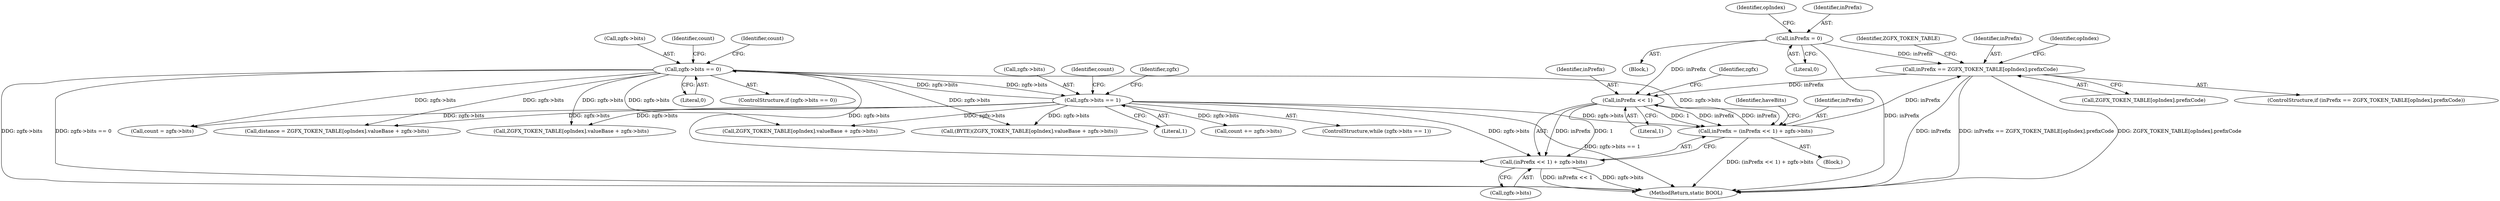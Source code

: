 digraph "0_FreeRDP_17c363a5162fd4dc77b1df54e48d7bd9bf6b3be7_0@array" {
"1000265" [label="(Call,inPrefix == ZGFX_TOKEN_TABLE[opIndex].prefixCode)"];
"1000224" [label="(Call,inPrefix = 0)"];
"1000253" [label="(Call,inPrefix = (inPrefix << 1) + zgfx->bits)"];
"1000256" [label="(Call,inPrefix << 1)"];
"1000265" [label="(Call,inPrefix == ZGFX_TOKEN_TABLE[opIndex].prefixCode)"];
"1000364" [label="(Call,zgfx->bits == 0)"];
"1000385" [label="(Call,zgfx->bits == 1)"];
"1000255" [label="(Call,(inPrefix << 1) + zgfx->bits)"];
"1000224" [label="(Call,inPrefix = 0)"];
"1000255" [label="(Call,(inPrefix << 1) + zgfx->bits)"];
"1000258" [label="(Literal,1)"];
"1000400" [label="(Identifier,zgfx)"];
"1000267" [label="(Call,ZGFX_TOKEN_TABLE[opIndex].prefixCode)"];
"1000385" [label="(Call,zgfx->bits == 1)"];
"1000440" [label="(Call,count = zgfx->bits)"];
"1000226" [label="(Literal,0)"];
"1000239" [label="(Identifier,opIndex)"];
"1000254" [label="(Identifier,inPrefix)"];
"1000265" [label="(Call,inPrefix == ZGFX_TOKEN_TABLE[opIndex].prefixCode)"];
"1000291" [label="(Call,(BYTE)(ZGFX_TOKEN_TABLE[opIndex].valueBase + zgfx->bits))"];
"1000220" [label="(Block,)"];
"1000277" [label="(Identifier,ZGFX_TOKEN_TABLE)"];
"1000389" [label="(Literal,1)"];
"1000368" [label="(Literal,0)"];
"1000264" [label="(ControlStructure,if (inPrefix == ZGFX_TOKEN_TABLE[opIndex].prefixCode))"];
"1000253" [label="(Call,inPrefix = (inPrefix << 1) + zgfx->bits)"];
"1000386" [label="(Call,zgfx->bits)"];
"1000257" [label="(Identifier,inPrefix)"];
"1000256" [label="(Call,inPrefix << 1)"];
"1000266" [label="(Identifier,inPrefix)"];
"1000344" [label="(Call,distance = ZGFX_TOKEN_TABLE[opIndex].valueBase + zgfx->bits)"];
"1000392" [label="(Identifier,count)"];
"1000229" [label="(Identifier,opIndex)"];
"1000364" [label="(Call,zgfx->bits == 0)"];
"1000402" [label="(Call,count += zgfx->bits)"];
"1000259" [label="(Call,zgfx->bits)"];
"1000501" [label="(MethodReturn,static BOOL)"];
"1000363" [label="(ControlStructure,if (zgfx->bits == 0))"];
"1000249" [label="(Block,)"];
"1000376" [label="(Identifier,count)"];
"1000384" [label="(ControlStructure,while (zgfx->bits == 1))"];
"1000260" [label="(Identifier,zgfx)"];
"1000371" [label="(Identifier,count)"];
"1000346" [label="(Call,ZGFX_TOKEN_TABLE[opIndex].valueBase + zgfx->bits)"];
"1000293" [label="(Call,ZGFX_TOKEN_TABLE[opIndex].valueBase + zgfx->bits)"];
"1000365" [label="(Call,zgfx->bits)"];
"1000225" [label="(Identifier,inPrefix)"];
"1000263" [label="(Identifier,haveBits)"];
"1000265" -> "1000264"  [label="AST: "];
"1000265" -> "1000267"  [label="CFG: "];
"1000266" -> "1000265"  [label="AST: "];
"1000267" -> "1000265"  [label="AST: "];
"1000277" -> "1000265"  [label="CFG: "];
"1000239" -> "1000265"  [label="CFG: "];
"1000265" -> "1000501"  [label="DDG: inPrefix == ZGFX_TOKEN_TABLE[opIndex].prefixCode"];
"1000265" -> "1000501"  [label="DDG: ZGFX_TOKEN_TABLE[opIndex].prefixCode"];
"1000265" -> "1000501"  [label="DDG: inPrefix"];
"1000265" -> "1000256"  [label="DDG: inPrefix"];
"1000224" -> "1000265"  [label="DDG: inPrefix"];
"1000253" -> "1000265"  [label="DDG: inPrefix"];
"1000224" -> "1000220"  [label="AST: "];
"1000224" -> "1000226"  [label="CFG: "];
"1000225" -> "1000224"  [label="AST: "];
"1000226" -> "1000224"  [label="AST: "];
"1000229" -> "1000224"  [label="CFG: "];
"1000224" -> "1000501"  [label="DDG: inPrefix"];
"1000224" -> "1000256"  [label="DDG: inPrefix"];
"1000253" -> "1000249"  [label="AST: "];
"1000253" -> "1000255"  [label="CFG: "];
"1000254" -> "1000253"  [label="AST: "];
"1000255" -> "1000253"  [label="AST: "];
"1000263" -> "1000253"  [label="CFG: "];
"1000253" -> "1000501"  [label="DDG: (inPrefix << 1) + zgfx->bits"];
"1000256" -> "1000253"  [label="DDG: inPrefix"];
"1000256" -> "1000253"  [label="DDG: 1"];
"1000364" -> "1000253"  [label="DDG: zgfx->bits"];
"1000385" -> "1000253"  [label="DDG: zgfx->bits"];
"1000253" -> "1000256"  [label="DDG: inPrefix"];
"1000256" -> "1000255"  [label="AST: "];
"1000256" -> "1000258"  [label="CFG: "];
"1000257" -> "1000256"  [label="AST: "];
"1000258" -> "1000256"  [label="AST: "];
"1000260" -> "1000256"  [label="CFG: "];
"1000256" -> "1000255"  [label="DDG: inPrefix"];
"1000256" -> "1000255"  [label="DDG: 1"];
"1000364" -> "1000363"  [label="AST: "];
"1000364" -> "1000368"  [label="CFG: "];
"1000365" -> "1000364"  [label="AST: "];
"1000368" -> "1000364"  [label="AST: "];
"1000371" -> "1000364"  [label="CFG: "];
"1000376" -> "1000364"  [label="CFG: "];
"1000364" -> "1000501"  [label="DDG: zgfx->bits"];
"1000364" -> "1000501"  [label="DDG: zgfx->bits == 0"];
"1000364" -> "1000255"  [label="DDG: zgfx->bits"];
"1000364" -> "1000291"  [label="DDG: zgfx->bits"];
"1000364" -> "1000293"  [label="DDG: zgfx->bits"];
"1000364" -> "1000344"  [label="DDG: zgfx->bits"];
"1000364" -> "1000346"  [label="DDG: zgfx->bits"];
"1000385" -> "1000364"  [label="DDG: zgfx->bits"];
"1000364" -> "1000385"  [label="DDG: zgfx->bits"];
"1000364" -> "1000440"  [label="DDG: zgfx->bits"];
"1000385" -> "1000384"  [label="AST: "];
"1000385" -> "1000389"  [label="CFG: "];
"1000386" -> "1000385"  [label="AST: "];
"1000389" -> "1000385"  [label="AST: "];
"1000392" -> "1000385"  [label="CFG: "];
"1000400" -> "1000385"  [label="CFG: "];
"1000385" -> "1000501"  [label="DDG: zgfx->bits == 1"];
"1000385" -> "1000255"  [label="DDG: zgfx->bits"];
"1000385" -> "1000291"  [label="DDG: zgfx->bits"];
"1000385" -> "1000293"  [label="DDG: zgfx->bits"];
"1000385" -> "1000344"  [label="DDG: zgfx->bits"];
"1000385" -> "1000346"  [label="DDG: zgfx->bits"];
"1000385" -> "1000402"  [label="DDG: zgfx->bits"];
"1000385" -> "1000440"  [label="DDG: zgfx->bits"];
"1000255" -> "1000259"  [label="CFG: "];
"1000259" -> "1000255"  [label="AST: "];
"1000255" -> "1000501"  [label="DDG: zgfx->bits"];
"1000255" -> "1000501"  [label="DDG: inPrefix << 1"];
}
